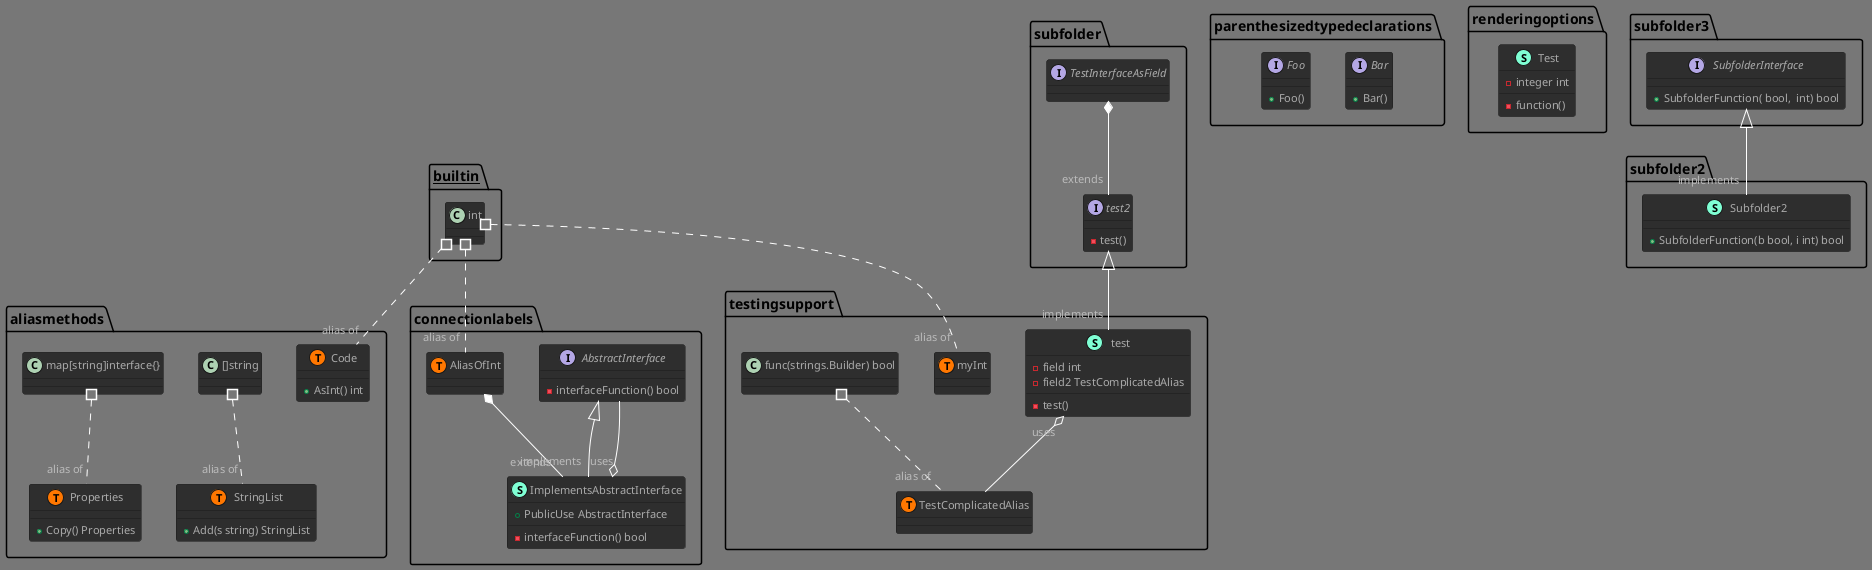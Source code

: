 @startuml
!theme reddress-darkorange
skinparam class {
  attributeIconSize 8
}
namespace aliasmethods {
    class Code << (S,Aquamarine) >> {
        + AsInt() int

    }
    class Properties << (S,Aquamarine) >> {
        + Copy() Properties

    }
    class StringList << (S,Aquamarine) >> {
        + Add(s string) StringList

    }
    class aliasmethods.Code << (T, #FF7700) >>  {
    }
    class aliasmethods.Properties << (T, #FF7700) >>  {
    }
    class aliasmethods.StringList << (T, #FF7700) >>  {
    }
}



namespace connectionlabels {
    interface AbstractInterface  {
        - interfaceFunction() bool

    }
    class ImplementsAbstractInterface << (S,Aquamarine) >> {
        + PublicUse AbstractInterface

        - interfaceFunction() bool

    }
    class connectionlabels.AliasOfInt << (T, #FF7700) >>  {
    }
}
"connectionlabels.AliasOfInt" *-- "extends""connectionlabels.ImplementsAbstractInterface"

"connectionlabels.AbstractInterface" <|-- "implements""connectionlabels.ImplementsAbstractInterface"

"connectionlabels.ImplementsAbstractInterface""uses" o-- "connectionlabels.AbstractInterface"

namespace parenthesizedtypedeclarations {
    interface Bar  {
        + Bar()

    }
    interface Foo  {
        + Foo()

    }
}



namespace renderingoptions {
    class Test << (S,Aquamarine) >> {
        - integer int

        - function()

    }
}



namespace subfolder {
    interface TestInterfaceAsField  {
    }
    interface test2  {
        - test()

    }
}
"subfolder.TestInterfaceAsField" *-- "extends""subfolder.test2"



namespace subfolder2 {
    class Subfolder2 << (S,Aquamarine) >> {
        + SubfolderFunction(b bool, i int) bool

    }
}

"subfolder3.SubfolderInterface" <|-- "implements""subfolder2.Subfolder2"


namespace subfolder3 {
    interface SubfolderInterface  {
        + SubfolderFunction( bool,  int) bool

    }
}



namespace testingsupport {
    class test << (S,Aquamarine) >> {
        - field int
        - field2 TestComplicatedAlias

        - test()

    }
    class testingsupport.TestComplicatedAlias << (T, #FF7700) >>  {
    }
    class testingsupport.myInt << (T, #FF7700) >>  {
    }
    class "func(strings.Builder) bool" as funcstringsBuilderbool {
        'This class was created so that we can correctly have an alias pointing to this name. Since it contains dots that can break namespaces
    }
}

"subfolder.test2" <|-- "implements""testingsupport.test"

"testingsupport.test""uses" o-- "testingsupport.TestComplicatedAlias"

"__builtin__.int" #.. "alias of""aliasmethods.Code"
"__builtin__.int" #.. "alias of""connectionlabels.AliasOfInt"
"__builtin__.int" #.. "alias of""testingsupport.myInt"
"aliasmethods.[]string" #.. "alias of""aliasmethods.StringList"
"aliasmethods.map[string]interface{}" #.. "alias of""aliasmethods.Properties"
"testingsupport.funcstringsBuilderbool" #.. "alias of""testingsupport.TestComplicatedAlias"
@enduml
